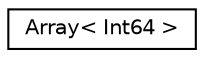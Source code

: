 digraph "Graphical Class Hierarchy"
{
 // LATEX_PDF_SIZE
  edge [fontname="Helvetica",fontsize="10",labelfontname="Helvetica",labelfontsize="10"];
  node [fontname="Helvetica",fontsize="10",shape=record];
  rankdir="LR";
  Node0 [label="Array\< Int64 \>",height=0.2,width=0.4,color="black", fillcolor="white", style="filled",URL="$classArray.html",tooltip=" "];
}
